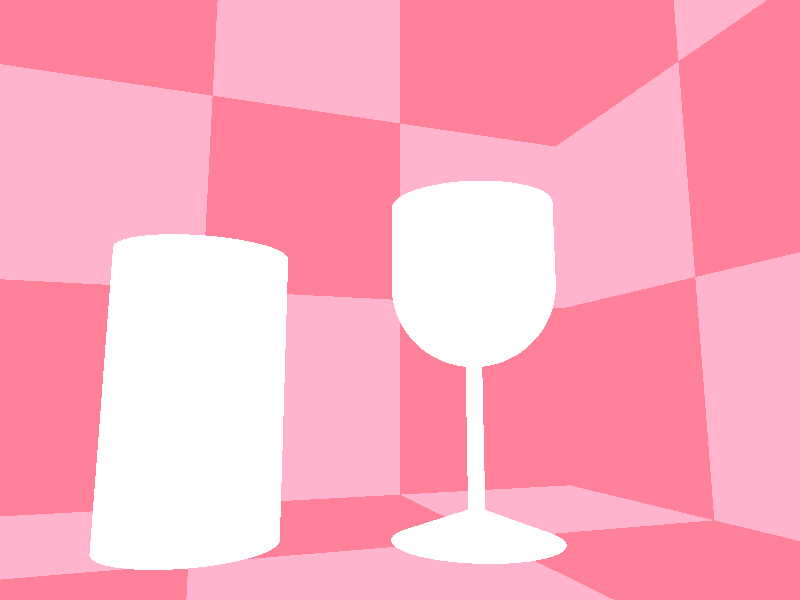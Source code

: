 camera {
    //location <15.0, 3, -3>
    location <3, 0.5, -3>
    look_at <4, 1, 0>
}

background {
    rgb <0.8, 0.8, 0.6>
}

light_source {
    <6, 4, -4>
    color rgb <1, 1, 1>
    area_light <2, 0, 0>, <0, 2, 0>, 8, 8
    circular
    orient
}

light_source {
    <2.5, 4.8, -0.2>
    color rgb <1, 1, 0>
    fade_distance 5 
    fade_power 2
    area_light <1, 0, 0>, <0, 1, 0>, 4, 4
    circular
    orient
}

#declare tile_normal =
normal {
    gradient x, 2
    slope_map {
        [0.000 <0, 1>]
        [0.005 <0.1, 0>]
        [0.995 <0.1, 0>]
        [1.000 <0, -1>]
    }
}

#declare room_exterior =
box {
    <-0.2, -0.2, 0.2>, <5.2, 5.2, -5.2>
    pigment {
        color rgb <1, 1, 1>
    }
}

#declare room_interior =
box {
    <0, 0, 0>, <5, 5, -5>
    pigment {
        checker
        color rgb <1.0, 0.5, 0.6>
        color rgb <1.0, 0.7, 0.8>
    }
    normal {
        average normal_map {
            [1 tile_normal]
            [1 tile_normal rotate <0, 90, 0>]
            [1 tile_normal rotate <0, 0, 90>]
        }
    }
    finish {
        specular 0.9
        roughness 0.01
        reflection 0.2
        ambient 0.3
    }
}

#declare window =
box {
    <4.9, 4, -2> <5.3, 2, -4>
}

#declare room =
difference {
    object {
        room_exterior
    }
    object {
        room_interior
    }
    object {
        window
    }
}

#declare glass_finish =
finish {
    reflection 0.1
    refraction 1.0
    ior 1.5
    phong 1.0
}

#declare water_glass =
difference {
    cylinder {
        <0, 0, 0>, <0, 1, 0>, 0.3
    }
    cylinder {
        <0, 0.04, 0>, <0, 1.1, 0>, 0.27
    }
    pigment {
        color rgbf <1, 1, 1, 0.8>
    }
    finish {
        glass_finish
    }
}

#declare wine_glass =
difference {
    merge {
        cylinder {
            <0, 1.2, 0>, <0, 0.9, 0>, 0.3
        }
        sphere {
            <0, 0.9, 0>, 0.3
        }
        cylinder {
            <0, 0.6, 0>, <0, 0.1, 0>, 0.03
        }
        cone {
            <0, 0.1, 0>, 0.03,
            <0, 0.0, 0>, 0.3
        }
    }
    union {
        cylinder {
            <0, 1.3, 0>, <0, 0.9, 0>, 0.27
        }
        sphere {
            <0, 0.9, 0>, 0.27
        }
    }
    pigment {
        color rgbf <1, 1, 1, 0.8>
    }
    finish {
        glass_finish
    }
}

object {
    room
}

object {
    water_glass
    translate <3, 0, -0.75>
}

object {
    wine_glass
    translate <3.95, 0, -1>
}
